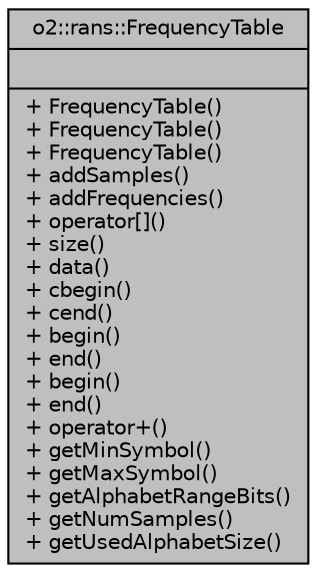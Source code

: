 digraph "o2::rans::FrequencyTable"
{
 // INTERACTIVE_SVG=YES
  bgcolor="transparent";
  edge [fontname="Helvetica",fontsize="10",labelfontname="Helvetica",labelfontsize="10"];
  node [fontname="Helvetica",fontsize="10",shape=record];
  Node1 [label="{o2::rans::FrequencyTable\n||+ FrequencyTable()\l+ FrequencyTable()\l+ FrequencyTable()\l+ addSamples()\l+ addFrequencies()\l+ operator[]()\l+ size()\l+ data()\l+ cbegin()\l+ cend()\l+ begin()\l+ end()\l+ begin()\l+ end()\l+ operator+()\l+ getMinSymbol()\l+ getMaxSymbol()\l+ getAlphabetRangeBits()\l+ getNumSamples()\l+ getUsedAlphabetSize()\l}",height=0.2,width=0.4,color="black", fillcolor="grey75", style="filled", fontcolor="black"];
}
